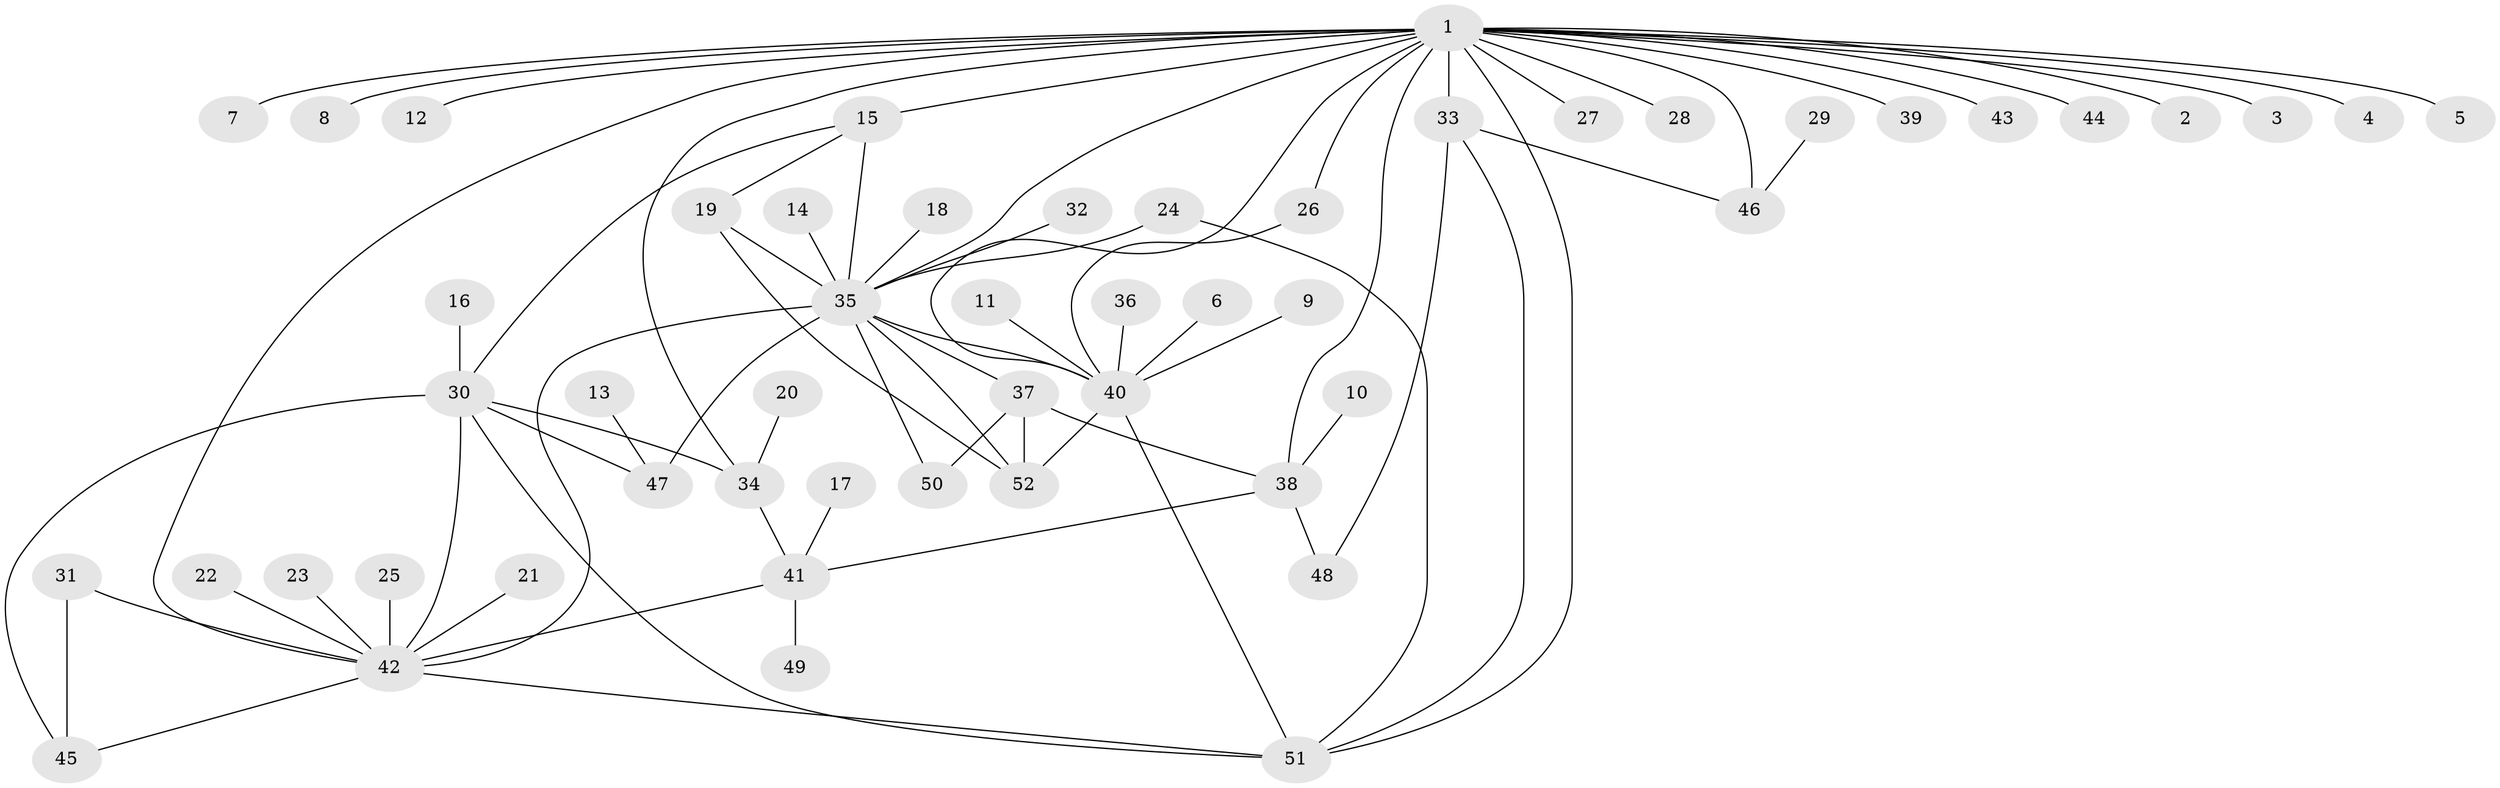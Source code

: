 // original degree distribution, {3: 0.11538461538461539, 28: 0.009615384615384616, 18: 0.009615384615384616, 7: 0.009615384615384616, 1: 0.5096153846153846, 5: 0.038461538461538464, 2: 0.22115384615384615, 10: 0.009615384615384616, 6: 0.019230769230769232, 8: 0.009615384615384616, 9: 0.009615384615384616, 4: 0.028846153846153848, 13: 0.009615384615384616}
// Generated by graph-tools (version 1.1) at 2025/25/03/09/25 03:25:58]
// undirected, 52 vertices, 75 edges
graph export_dot {
graph [start="1"]
  node [color=gray90,style=filled];
  1;
  2;
  3;
  4;
  5;
  6;
  7;
  8;
  9;
  10;
  11;
  12;
  13;
  14;
  15;
  16;
  17;
  18;
  19;
  20;
  21;
  22;
  23;
  24;
  25;
  26;
  27;
  28;
  29;
  30;
  31;
  32;
  33;
  34;
  35;
  36;
  37;
  38;
  39;
  40;
  41;
  42;
  43;
  44;
  45;
  46;
  47;
  48;
  49;
  50;
  51;
  52;
  1 -- 2 [weight=1.0];
  1 -- 3 [weight=1.0];
  1 -- 4 [weight=1.0];
  1 -- 5 [weight=1.0];
  1 -- 7 [weight=1.0];
  1 -- 8 [weight=1.0];
  1 -- 12 [weight=1.0];
  1 -- 15 [weight=2.0];
  1 -- 26 [weight=1.0];
  1 -- 27 [weight=1.0];
  1 -- 28 [weight=1.0];
  1 -- 33 [weight=1.0];
  1 -- 34 [weight=1.0];
  1 -- 35 [weight=1.0];
  1 -- 38 [weight=2.0];
  1 -- 39 [weight=1.0];
  1 -- 40 [weight=1.0];
  1 -- 42 [weight=1.0];
  1 -- 43 [weight=1.0];
  1 -- 44 [weight=1.0];
  1 -- 46 [weight=2.0];
  1 -- 51 [weight=1.0];
  6 -- 40 [weight=1.0];
  9 -- 40 [weight=1.0];
  10 -- 38 [weight=1.0];
  11 -- 40 [weight=1.0];
  13 -- 47 [weight=1.0];
  14 -- 35 [weight=1.0];
  15 -- 19 [weight=1.0];
  15 -- 30 [weight=1.0];
  15 -- 35 [weight=1.0];
  16 -- 30 [weight=1.0];
  17 -- 41 [weight=1.0];
  18 -- 35 [weight=1.0];
  19 -- 35 [weight=1.0];
  19 -- 52 [weight=1.0];
  20 -- 34 [weight=1.0];
  21 -- 42 [weight=1.0];
  22 -- 42 [weight=1.0];
  23 -- 42 [weight=1.0];
  24 -- 35 [weight=1.0];
  24 -- 51 [weight=1.0];
  25 -- 42 [weight=1.0];
  26 -- 40 [weight=1.0];
  29 -- 46 [weight=1.0];
  30 -- 34 [weight=1.0];
  30 -- 42 [weight=1.0];
  30 -- 45 [weight=1.0];
  30 -- 47 [weight=1.0];
  30 -- 51 [weight=1.0];
  31 -- 42 [weight=1.0];
  31 -- 45 [weight=1.0];
  32 -- 35 [weight=1.0];
  33 -- 46 [weight=1.0];
  33 -- 48 [weight=1.0];
  33 -- 51 [weight=1.0];
  34 -- 41 [weight=1.0];
  35 -- 37 [weight=1.0];
  35 -- 40 [weight=1.0];
  35 -- 42 [weight=1.0];
  35 -- 47 [weight=1.0];
  35 -- 50 [weight=1.0];
  35 -- 52 [weight=1.0];
  36 -- 40 [weight=1.0];
  37 -- 38 [weight=1.0];
  37 -- 50 [weight=1.0];
  37 -- 52 [weight=2.0];
  38 -- 41 [weight=1.0];
  38 -- 48 [weight=1.0];
  40 -- 51 [weight=1.0];
  40 -- 52 [weight=1.0];
  41 -- 42 [weight=1.0];
  41 -- 49 [weight=1.0];
  42 -- 45 [weight=1.0];
  42 -- 51 [weight=1.0];
}
